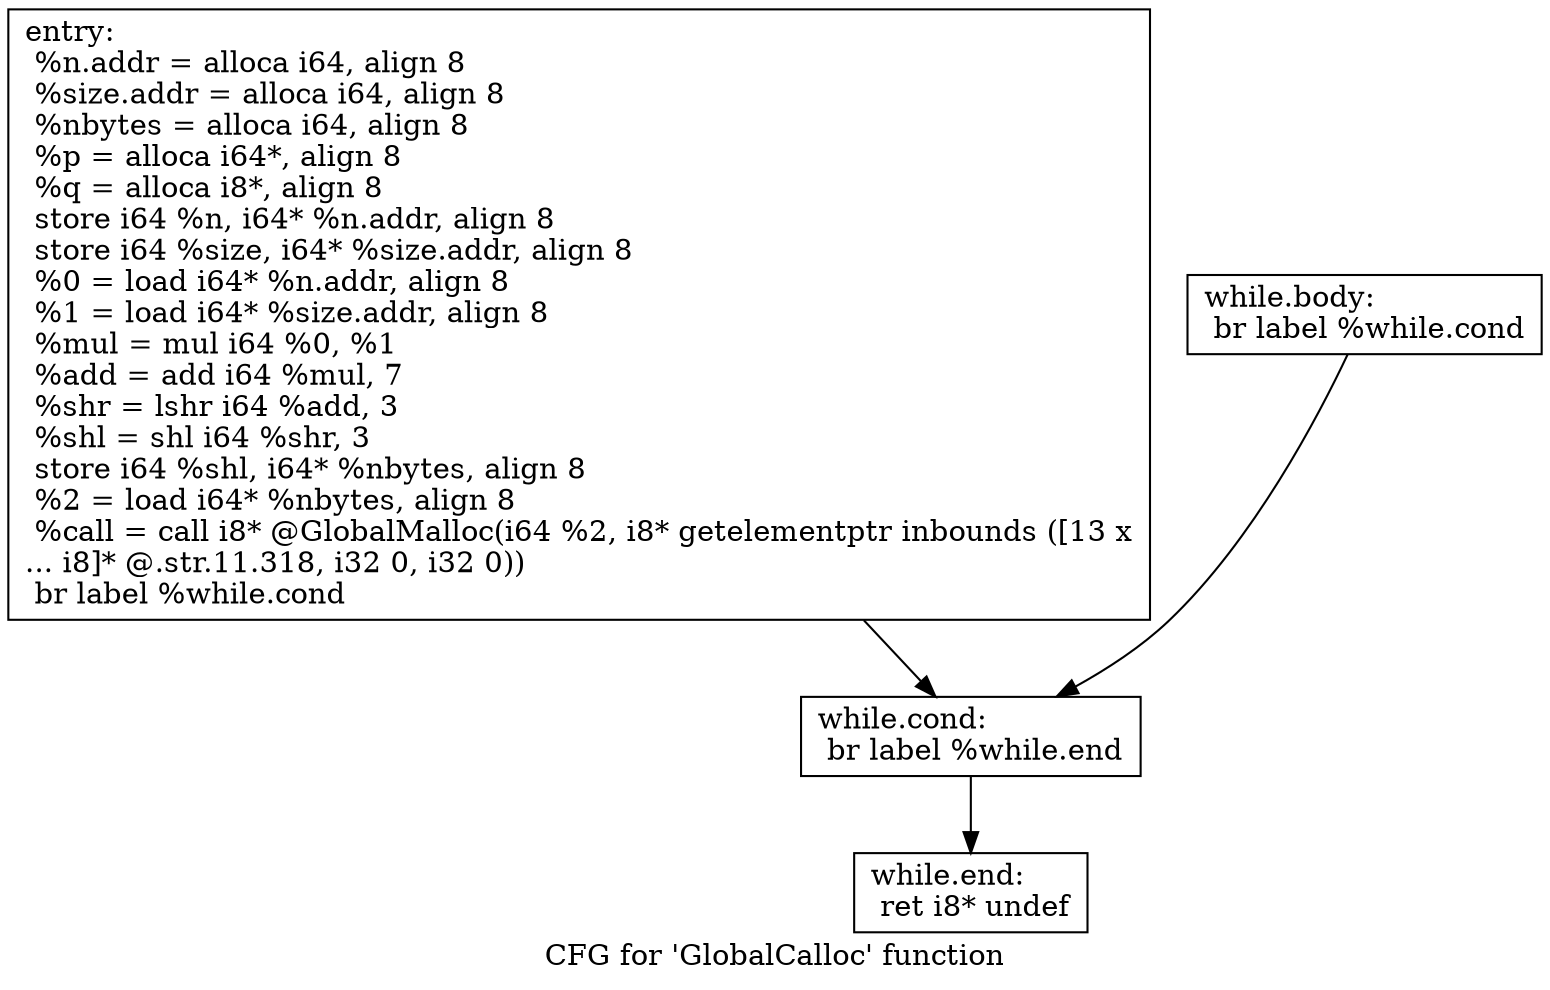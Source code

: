 digraph "CFG for 'GlobalCalloc' function" {
	label="CFG for 'GlobalCalloc' function";

	Node0x5ff9cd0 [shape=record,label="{entry:\l  %n.addr = alloca i64, align 8\l  %size.addr = alloca i64, align 8\l  %nbytes = alloca i64, align 8\l  %p = alloca i64*, align 8\l  %q = alloca i8*, align 8\l  store i64 %n, i64* %n.addr, align 8\l  store i64 %size, i64* %size.addr, align 8\l  %0 = load i64* %n.addr, align 8\l  %1 = load i64* %size.addr, align 8\l  %mul = mul i64 %0, %1\l  %add = add i64 %mul, 7\l  %shr = lshr i64 %add, 3\l  %shl = shl i64 %shr, 3\l  store i64 %shl, i64* %nbytes, align 8\l  %2 = load i64* %nbytes, align 8\l  %call = call i8* @GlobalMalloc(i64 %2, i8* getelementptr inbounds ([13 x\l... i8]* @.str.11.318, i32 0, i32 0))\l  br label %while.cond\l}"];
	Node0x5ff9cd0 -> Node0x5ff9d20;
	Node0x5ff9d20 [shape=record,label="{while.cond:                                       \l  br label %while.end\l}"];
	Node0x5ff9d20 -> Node0x5ff9dc0;
	Node0x5ff9d70 [shape=record,label="{while.body:                                       \l  br label %while.cond\l}"];
	Node0x5ff9d70 -> Node0x5ff9d20;
	Node0x5ff9dc0 [shape=record,label="{while.end:                                        \l  ret i8* undef\l}"];
}
